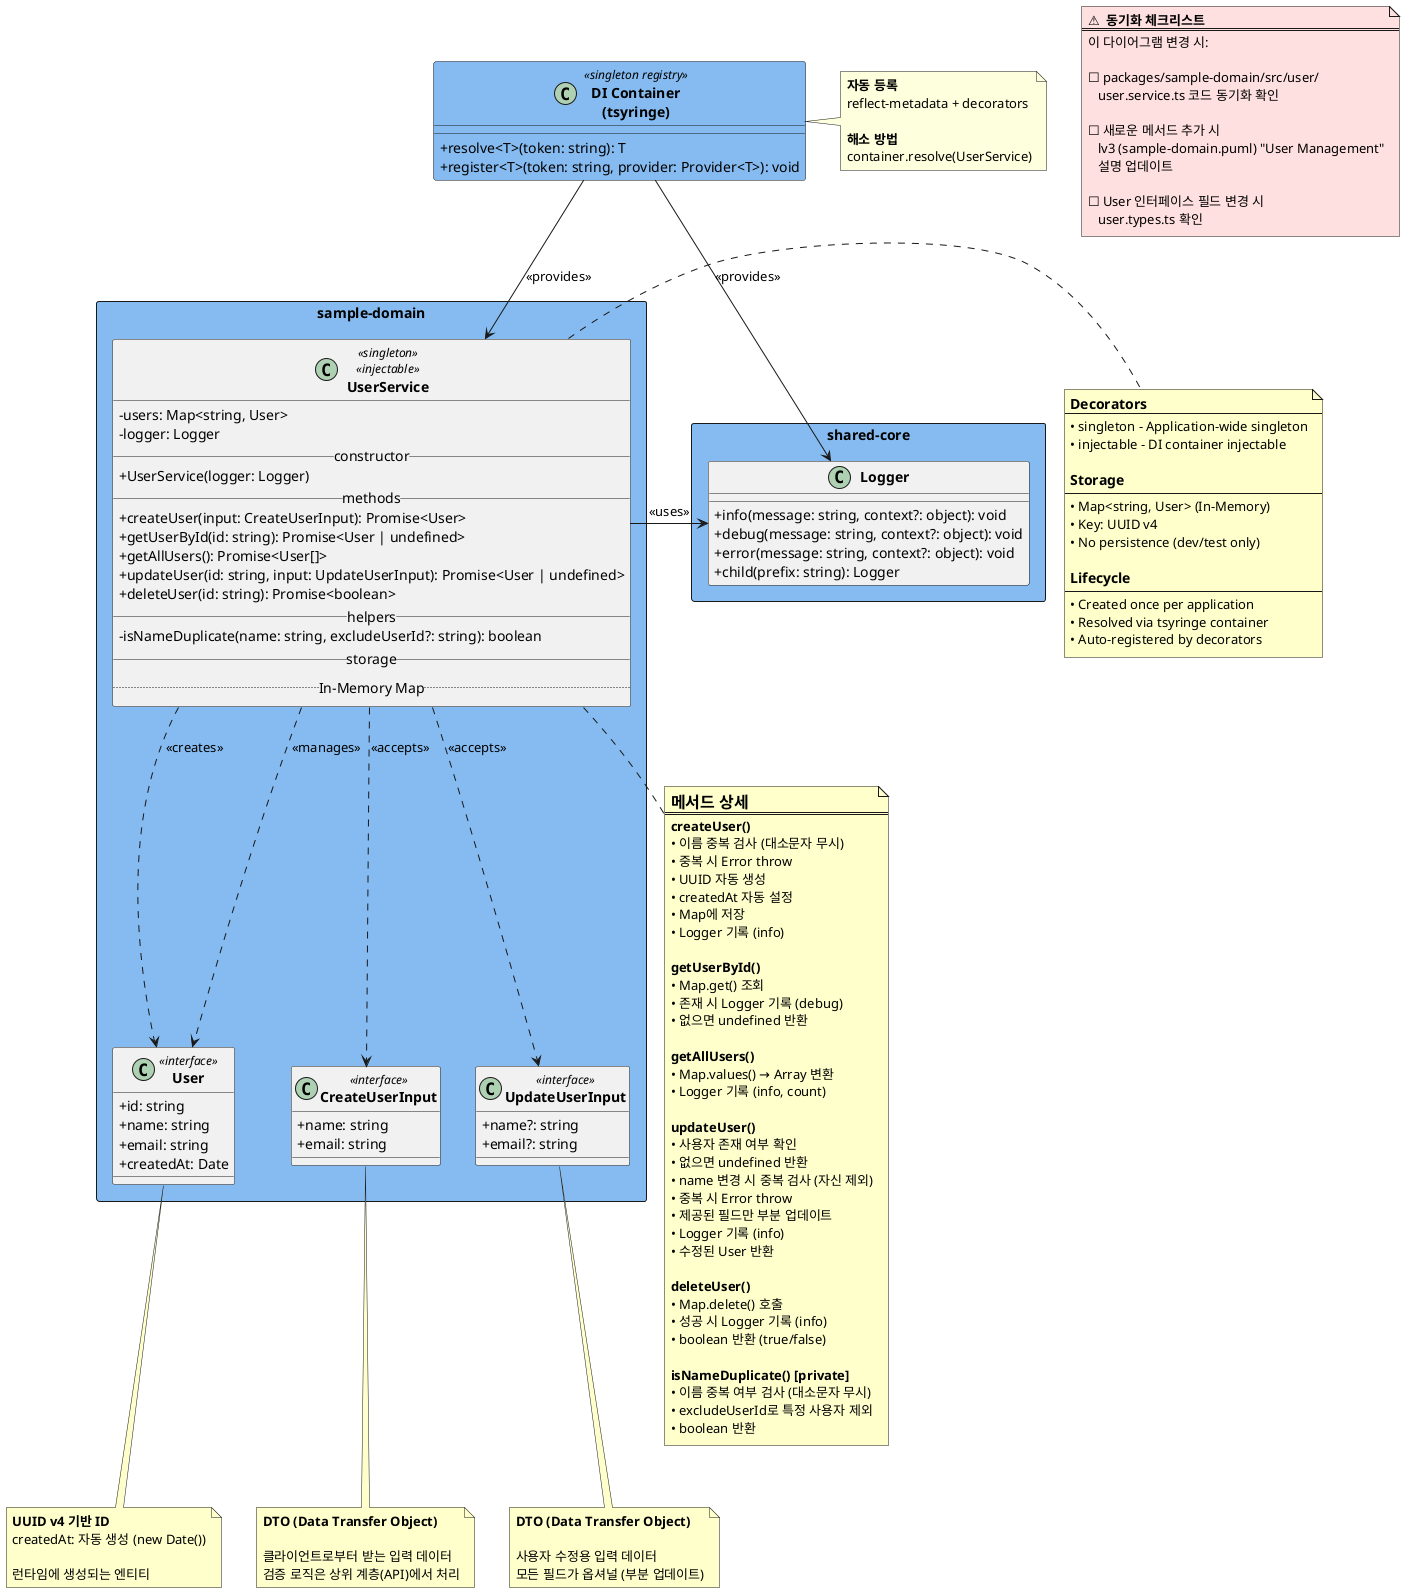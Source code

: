 @startuml
' ==============================================================================
' [Level 4] UserService - Class Diagram
' ==============================================================================
' Package: @pioncorp/sample-domain
' Description: 사용자 CRUD 관리 서비스
'
' 🔗 코드 경로:
'    • packages/sample-domain/src/user/user.service.ts
'    • packages/sample-domain/src/user/user.types.ts
'
' 🔄 동기화 규칙:
'    ✅ 이 파일 변경 → lv3 (sample-domain.puml) "User Management" 확인
'    ✅ UserService 클래스 변경 시 이 다이어그램 업데이트 필수
'
' 📍 변경 대상:
'    • UserService 클래스 (필드, 메서드)
'    • User 인터페이스
'    • CreateUserInput DTO
'    • UpdateUserInput DTO
'
' ⬆️  Zoom Out: ../../lv3-components/sample-domain.puml
' ==============================================================================

skinparam classAttributeIconSize 0
skinparam classFontStyle bold
skinparam packageStyle rectangle
skinparam shadowing false
skinparam backgroundColor transparent

package "sample-domain" <<Rectangle>> #85BBF0 {

    class UserService <<singleton>> <<injectable>> {
        - users: Map<string, User>
        - logger: Logger
        __constructor__
        + UserService(logger: Logger)
        __methods__
        + createUser(input: CreateUserInput): Promise<User>
        + getUserById(id: string): Promise<User | undefined>
        + getAllUsers(): Promise<User[]>
        + updateUser(id: string, input: UpdateUserInput): Promise<User | undefined>
        + deleteUser(id: string): Promise<boolean>
        __helpers__
        - isNameDuplicate(name: string, excludeUserId?: string): boolean
        __storage__
        .. In-Memory Map ..
    }

    class User <<interface>> {
        + id: string
        + name: string
        + email: string
        + createdAt: Date
    }

    class CreateUserInput <<interface>> {
        + name: string
        + email: string
    }

    class UpdateUserInput <<interface>> {
        + name?: string
        + email?: string
    }
}

package "shared-core" <<Rectangle>> #85BBF0 {
    class Logger {
        + info(message: string, context?: object): void
        + debug(message: string, context?: object): void
        + error(message: string, context?: object): void
        + child(prefix: string): Logger
    }
}

' ==============================================================================
' Relationships
' ==============================================================================

UserService -right-> Logger : <<uses>>
UserService .down.> User : <<creates>>
UserService .down.> User : <<manages>>
UserService .down.> CreateUserInput : <<accepts>>
UserService .down.> UpdateUserInput : <<accepts>>

' ==============================================================================
' Notes
' ==============================================================================

note right of UserService #FFFFCC
  <b><size:14>Decorators</size></b>
  ---
  • singleton - Application-wide singleton
  • injectable - DI container injectable

  <b><size:14>Storage</size></b>
  ---
  • Map<string, User> (In-Memory)
  • Key: UUID v4
  • No persistence (dev/test only)

  <b><size:14>Lifecycle</size></b>
  ---
  • Created once per application
  • Resolved via tsyringe container
  • Auto-registered by decorators
end note

note bottom of User #FFFFCC
  <b>UUID v4 기반 ID</b>
  createdAt: 자동 생성 (new Date())

  런타임에 생성되는 엔티티
end note

note bottom of CreateUserInput #FFFFCC
  <b>DTO (Data Transfer Object)</b>

  클라이언트로부터 받는 입력 데이터
  검증 로직은 상위 계층(API)에서 처리
end note

note bottom of UpdateUserInput #FFFFCC
  <b>DTO (Data Transfer Object)</b>

  사용자 수정용 입력 데이터
  모든 필드가 옵셔널 (부분 업데이트)
end note

note as MethodDetails #FFFFCC
  <b><size:16>메서드 상세</size></b>
  ====
  <b>createUser()</b>
  • 이름 중복 검사 (대소문자 무시)
  • 중복 시 Error throw
  • UUID 자동 생성
  • createdAt 자동 설정
  • Map에 저장
  • Logger 기록 (info)

  <b>getUserById()</b>
  • Map.get() 조회
  • 존재 시 Logger 기록 (debug)
  • 없으면 undefined 반환

  <b>getAllUsers()</b>
  • Map.values() → Array 변환
  • Logger 기록 (info, count)

  <b>updateUser()</b>
  • 사용자 존재 여부 확인
  • 없으면 undefined 반환
  • name 변경 시 중복 검사 (자신 제외)
  • 중복 시 Error throw
  • 제공된 필드만 부분 업데이트
  • Logger 기록 (info)
  • 수정된 User 반환

  <b>deleteUser()</b>
  • Map.delete() 호출
  • 성공 시 Logger 기록 (info)
  • boolean 반환 (true/false)

  <b>isNameDuplicate() [private]</b>
  • 이름 중복 여부 검사 (대소문자 무시)
  • excludeUserId로 특정 사용자 제외
  • boolean 반환
end note

MethodDetails .up. UserService

' ==============================================================================
' DI Container Relationship
' ==============================================================================

class "DI Container\n(tsyringe)" as DIContainer <<singleton registry>> #85BBF0 {
  + resolve<T>(token: string): T
  + register<T>(token: string, provider: Provider<T>): void
}

DIContainer -down-> UserService : <<provides>>
DIContainer -down-> Logger : <<provides>>

note right of DIContainer
  <b>자동 등록</b>
  reflect-metadata + decorators

  <b>해소 방법</b>
  container.resolve(UserService)
end note

note as SyncGuide #FFE0E0
  <b>⚠️  동기화 체크리스트</b>
  ====
  이 다이어그램 변경 시:

  ☐ packages/sample-domain/src/user/
     user.service.ts 코드 동기화 확인

  ☐ 새로운 메서드 추가 시
     lv3 (sample-domain.puml) "User Management"
     설명 업데이트

  ☐ User 인터페이스 필드 변경 시
     user.types.ts 확인
end note

@enduml
